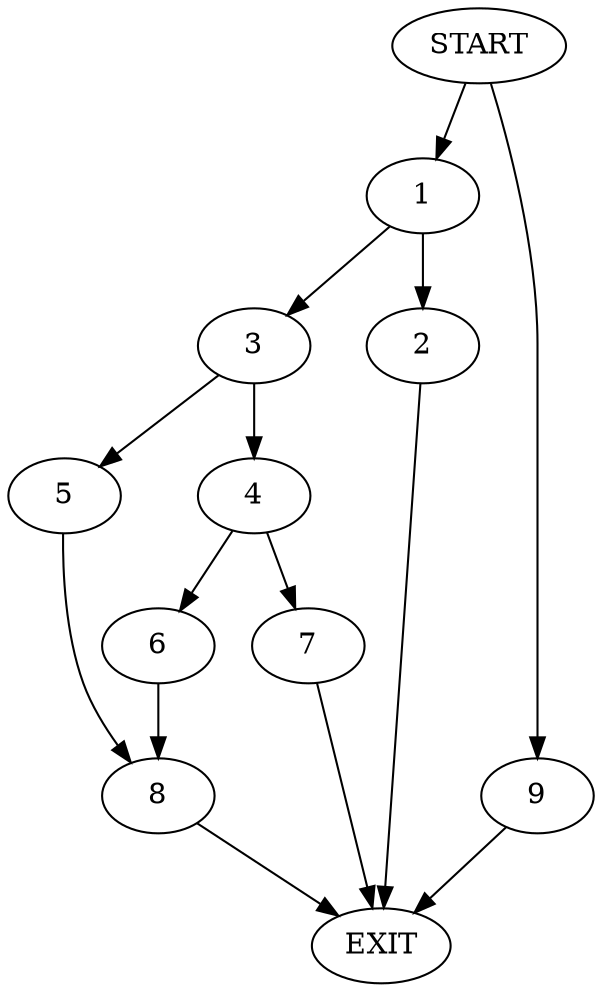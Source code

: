 digraph {
0 [label="START"]
10 [label="EXIT"]
0 -> 1
1 -> 2
1 -> 3
3 -> 4
3 -> 5
2 -> 10
4 -> 6
4 -> 7
5 -> 8
6 -> 8
7 -> 10
8 -> 10
0 -> 9
9 -> 10
}

